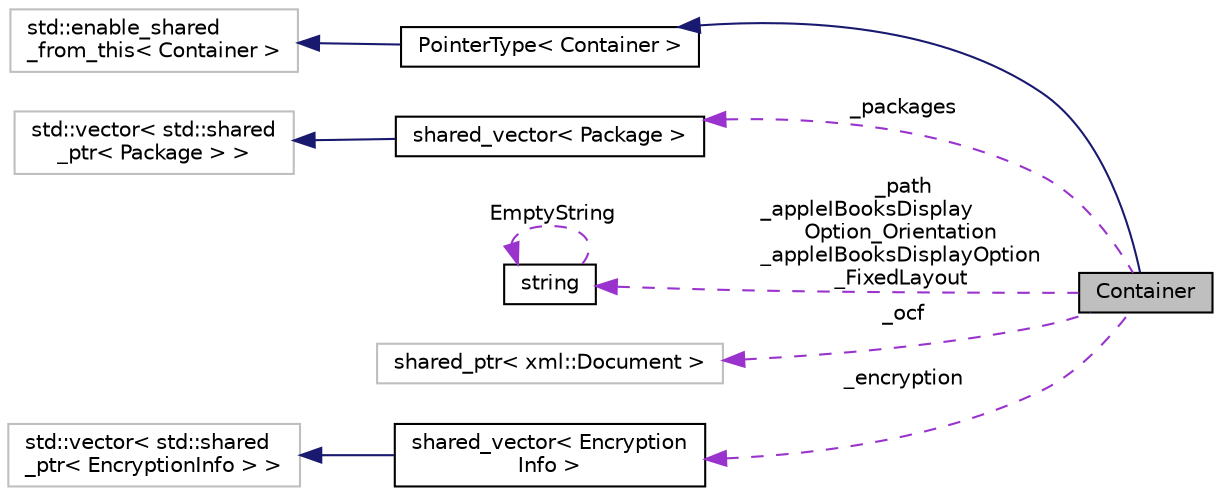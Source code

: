 digraph "Container"
{
  edge [fontname="Helvetica",fontsize="10",labelfontname="Helvetica",labelfontsize="10"];
  node [fontname="Helvetica",fontsize="10",shape=record];
  rankdir="LR";
  Node1 [label="Container",height=0.2,width=0.4,color="black", fillcolor="grey75", style="filled" fontcolor="black"];
  Node2 -> Node1 [dir="back",color="midnightblue",fontsize="10",style="solid",fontname="Helvetica"];
  Node2 [label="PointerType\< Container \>",height=0.2,width=0.4,color="black", fillcolor="white", style="filled",URL="$class_pointer_type.xhtml"];
  Node3 -> Node2 [dir="back",color="midnightblue",fontsize="10",style="solid",fontname="Helvetica"];
  Node3 [label="std::enable_shared\l_from_this\< Container \>",height=0.2,width=0.4,color="grey75", fillcolor="white", style="filled"];
  Node4 -> Node1 [dir="back",color="darkorchid3",fontsize="10",style="dashed",label=" _packages" ,fontname="Helvetica"];
  Node4 [label="shared_vector\< Package \>",height=0.2,width=0.4,color="black", fillcolor="white", style="filled",URL="$classshared__vector.xhtml"];
  Node5 -> Node4 [dir="back",color="midnightblue",fontsize="10",style="solid",fontname="Helvetica"];
  Node5 [label="std::vector\< std::shared\l_ptr\< Package \> \>",height=0.2,width=0.4,color="grey75", fillcolor="white", style="filled"];
  Node6 -> Node1 [dir="back",color="darkorchid3",fontsize="10",style="dashed",label=" _path\n_appleIBooksDisplay\lOption_Orientation\n_appleIBooksDisplayOption\l_FixedLayout" ,fontname="Helvetica"];
  Node6 [label="string",height=0.2,width=0.4,color="black", fillcolor="white", style="filled",URL="$classstring.xhtml"];
  Node6 -> Node6 [dir="back",color="darkorchid3",fontsize="10",style="dashed",label=" EmptyString" ,fontname="Helvetica"];
  Node7 -> Node1 [dir="back",color="darkorchid3",fontsize="10",style="dashed",label=" _ocf" ,fontname="Helvetica"];
  Node7 [label="shared_ptr\< xml::Document \>",height=0.2,width=0.4,color="grey75", fillcolor="white", style="filled"];
  Node8 -> Node1 [dir="back",color="darkorchid3",fontsize="10",style="dashed",label=" _encryption" ,fontname="Helvetica"];
  Node8 [label="shared_vector\< Encryption\lInfo \>",height=0.2,width=0.4,color="black", fillcolor="white", style="filled",URL="$classshared__vector.xhtml"];
  Node9 -> Node8 [dir="back",color="midnightblue",fontsize="10",style="solid",fontname="Helvetica"];
  Node9 [label="std::vector\< std::shared\l_ptr\< EncryptionInfo \> \>",height=0.2,width=0.4,color="grey75", fillcolor="white", style="filled"];
}
